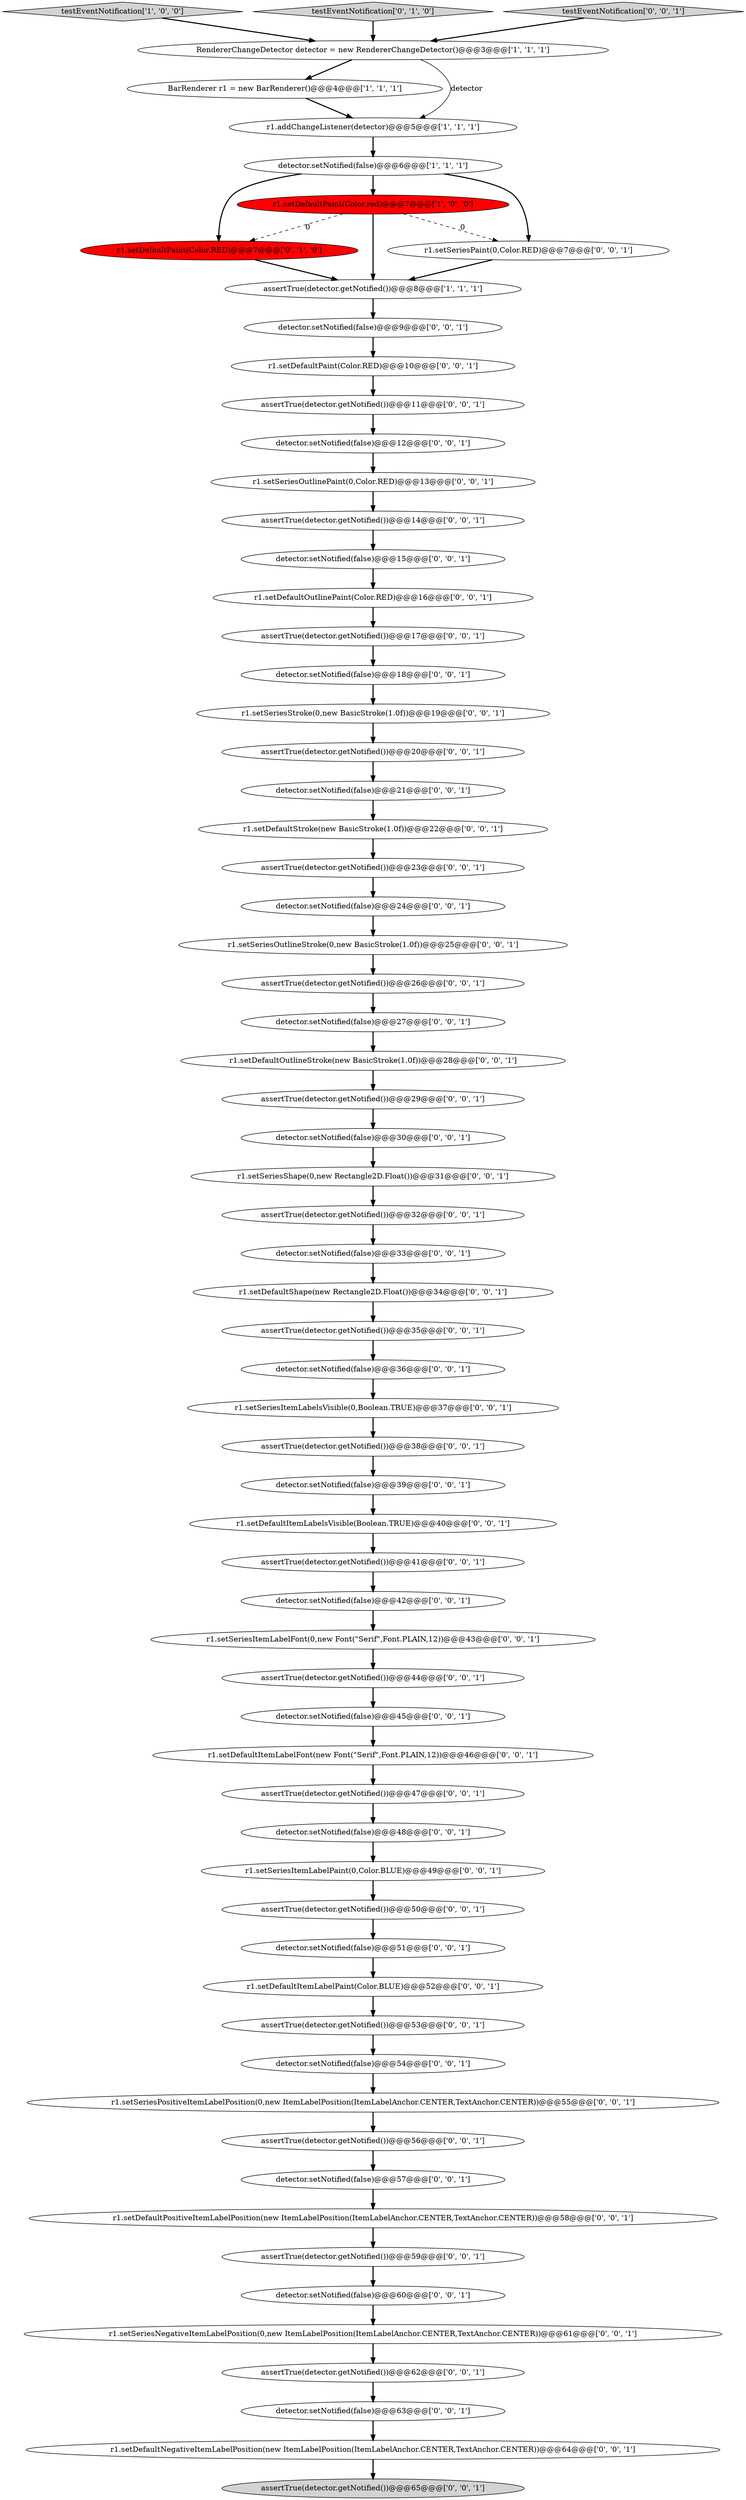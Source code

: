 digraph {
30 [style = filled, label = "detector.setNotified(false)@@@27@@@['0', '0', '1']", fillcolor = white, shape = ellipse image = "AAA0AAABBB3BBB"];
48 [style = filled, label = "detector.setNotified(false)@@@9@@@['0', '0', '1']", fillcolor = white, shape = ellipse image = "AAA0AAABBB3BBB"];
25 [style = filled, label = "assertTrue(detector.getNotified())@@@62@@@['0', '0', '1']", fillcolor = white, shape = ellipse image = "AAA0AAABBB3BBB"];
36 [style = filled, label = "detector.setNotified(false)@@@30@@@['0', '0', '1']", fillcolor = white, shape = ellipse image = "AAA0AAABBB3BBB"];
31 [style = filled, label = "detector.setNotified(false)@@@48@@@['0', '0', '1']", fillcolor = white, shape = ellipse image = "AAA0AAABBB3BBB"];
39 [style = filled, label = "r1.setDefaultItemLabelsVisible(Boolean.TRUE)@@@40@@@['0', '0', '1']", fillcolor = white, shape = ellipse image = "AAA0AAABBB3BBB"];
61 [style = filled, label = "r1.setDefaultPaint(Color.RED)@@@10@@@['0', '0', '1']", fillcolor = white, shape = ellipse image = "AAA0AAABBB3BBB"];
64 [style = filled, label = "assertTrue(detector.getNotified())@@@29@@@['0', '0', '1']", fillcolor = white, shape = ellipse image = "AAA0AAABBB3BBB"];
33 [style = filled, label = "detector.setNotified(false)@@@15@@@['0', '0', '1']", fillcolor = white, shape = ellipse image = "AAA0AAABBB3BBB"];
63 [style = filled, label = "assertTrue(detector.getNotified())@@@17@@@['0', '0', '1']", fillcolor = white, shape = ellipse image = "AAA0AAABBB3BBB"];
34 [style = filled, label = "detector.setNotified(false)@@@33@@@['0', '0', '1']", fillcolor = white, shape = ellipse image = "AAA0AAABBB3BBB"];
60 [style = filled, label = "assertTrue(detector.getNotified())@@@38@@@['0', '0', '1']", fillcolor = white, shape = ellipse image = "AAA0AAABBB3BBB"];
38 [style = filled, label = "detector.setNotified(false)@@@57@@@['0', '0', '1']", fillcolor = white, shape = ellipse image = "AAA0AAABBB3BBB"];
14 [style = filled, label = "detector.setNotified(false)@@@21@@@['0', '0', '1']", fillcolor = white, shape = ellipse image = "AAA0AAABBB3BBB"];
16 [style = filled, label = "assertTrue(detector.getNotified())@@@32@@@['0', '0', '1']", fillcolor = white, shape = ellipse image = "AAA0AAABBB3BBB"];
47 [style = filled, label = "detector.setNotified(false)@@@51@@@['0', '0', '1']", fillcolor = white, shape = ellipse image = "AAA0AAABBB3BBB"];
8 [style = filled, label = "r1.setDefaultPaint(Color.RED)@@@7@@@['0', '1', '0']", fillcolor = red, shape = ellipse image = "AAA1AAABBB2BBB"];
41 [style = filled, label = "r1.setDefaultNegativeItemLabelPosition(new ItemLabelPosition(ItemLabelAnchor.CENTER,TextAnchor.CENTER))@@@64@@@['0', '0', '1']", fillcolor = white, shape = ellipse image = "AAA0AAABBB3BBB"];
46 [style = filled, label = "assertTrue(detector.getNotified())@@@11@@@['0', '0', '1']", fillcolor = white, shape = ellipse image = "AAA0AAABBB3BBB"];
45 [style = filled, label = "detector.setNotified(false)@@@39@@@['0', '0', '1']", fillcolor = white, shape = ellipse image = "AAA0AAABBB3BBB"];
49 [style = filled, label = "r1.setSeriesOutlineStroke(0,new BasicStroke(1.0f))@@@25@@@['0', '0', '1']", fillcolor = white, shape = ellipse image = "AAA0AAABBB3BBB"];
0 [style = filled, label = "r1.setDefaultPaint(Color.red)@@@7@@@['1', '0', '0']", fillcolor = red, shape = ellipse image = "AAA1AAABBB1BBB"];
56 [style = filled, label = "assertTrue(detector.getNotified())@@@50@@@['0', '0', '1']", fillcolor = white, shape = ellipse image = "AAA0AAABBB3BBB"];
42 [style = filled, label = "assertTrue(detector.getNotified())@@@20@@@['0', '0', '1']", fillcolor = white, shape = ellipse image = "AAA0AAABBB3BBB"];
37 [style = filled, label = "detector.setNotified(false)@@@54@@@['0', '0', '1']", fillcolor = white, shape = ellipse image = "AAA0AAABBB3BBB"];
35 [style = filled, label = "r1.setSeriesItemLabelFont(0,new Font(\"Serif\",Font.PLAIN,12))@@@43@@@['0', '0', '1']", fillcolor = white, shape = ellipse image = "AAA0AAABBB3BBB"];
50 [style = filled, label = "detector.setNotified(false)@@@36@@@['0', '0', '1']", fillcolor = white, shape = ellipse image = "AAA0AAABBB3BBB"];
53 [style = filled, label = "r1.setDefaultItemLabelFont(new Font(\"Serif\",Font.PLAIN,12))@@@46@@@['0', '0', '1']", fillcolor = white, shape = ellipse image = "AAA0AAABBB3BBB"];
43 [style = filled, label = "assertTrue(detector.getNotified())@@@14@@@['0', '0', '1']", fillcolor = white, shape = ellipse image = "AAA0AAABBB3BBB"];
55 [style = filled, label = "detector.setNotified(false)@@@63@@@['0', '0', '1']", fillcolor = white, shape = ellipse image = "AAA0AAABBB3BBB"];
58 [style = filled, label = "r1.setDefaultOutlineStroke(new BasicStroke(1.0f))@@@28@@@['0', '0', '1']", fillcolor = white, shape = ellipse image = "AAA0AAABBB3BBB"];
66 [style = filled, label = "r1.setSeriesItemLabelsVisible(0,Boolean.TRUE)@@@37@@@['0', '0', '1']", fillcolor = white, shape = ellipse image = "AAA0AAABBB3BBB"];
11 [style = filled, label = "detector.setNotified(false)@@@45@@@['0', '0', '1']", fillcolor = white, shape = ellipse image = "AAA0AAABBB3BBB"];
2 [style = filled, label = "testEventNotification['1', '0', '0']", fillcolor = lightgray, shape = diamond image = "AAA0AAABBB1BBB"];
5 [style = filled, label = "BarRenderer r1 = new BarRenderer()@@@4@@@['1', '1', '1']", fillcolor = white, shape = ellipse image = "AAA0AAABBB1BBB"];
27 [style = filled, label = "assertTrue(detector.getNotified())@@@47@@@['0', '0', '1']", fillcolor = white, shape = ellipse image = "AAA0AAABBB3BBB"];
17 [style = filled, label = "assertTrue(detector.getNotified())@@@65@@@['0', '0', '1']", fillcolor = lightgray, shape = ellipse image = "AAA0AAABBB3BBB"];
21 [style = filled, label = "assertTrue(detector.getNotified())@@@35@@@['0', '0', '1']", fillcolor = white, shape = ellipse image = "AAA0AAABBB3BBB"];
59 [style = filled, label = "detector.setNotified(false)@@@18@@@['0', '0', '1']", fillcolor = white, shape = ellipse image = "AAA0AAABBB3BBB"];
18 [style = filled, label = "assertTrue(detector.getNotified())@@@44@@@['0', '0', '1']", fillcolor = white, shape = ellipse image = "AAA0AAABBB3BBB"];
13 [style = filled, label = "r1.setSeriesOutlinePaint(0,Color.RED)@@@13@@@['0', '0', '1']", fillcolor = white, shape = ellipse image = "AAA0AAABBB3BBB"];
28 [style = filled, label = "assertTrue(detector.getNotified())@@@26@@@['0', '0', '1']", fillcolor = white, shape = ellipse image = "AAA0AAABBB3BBB"];
10 [style = filled, label = "detector.setNotified(false)@@@12@@@['0', '0', '1']", fillcolor = white, shape = ellipse image = "AAA0AAABBB3BBB"];
52 [style = filled, label = "r1.setSeriesShape(0,new Rectangle2D.Float())@@@31@@@['0', '0', '1']", fillcolor = white, shape = ellipse image = "AAA0AAABBB3BBB"];
6 [style = filled, label = "assertTrue(detector.getNotified())@@@8@@@['1', '1', '1']", fillcolor = white, shape = ellipse image = "AAA0AAABBB1BBB"];
4 [style = filled, label = "RendererChangeDetector detector = new RendererChangeDetector()@@@3@@@['1', '1', '1']", fillcolor = white, shape = ellipse image = "AAA0AAABBB1BBB"];
3 [style = filled, label = "r1.addChangeListener(detector)@@@5@@@['1', '1', '1']", fillcolor = white, shape = ellipse image = "AAA0AAABBB1BBB"];
65 [style = filled, label = "r1.setDefaultShape(new Rectangle2D.Float())@@@34@@@['0', '0', '1']", fillcolor = white, shape = ellipse image = "AAA0AAABBB3BBB"];
15 [style = filled, label = "assertTrue(detector.getNotified())@@@56@@@['0', '0', '1']", fillcolor = white, shape = ellipse image = "AAA0AAABBB3BBB"];
7 [style = filled, label = "testEventNotification['0', '1', '0']", fillcolor = lightgray, shape = diamond image = "AAA0AAABBB2BBB"];
62 [style = filled, label = "r1.setSeriesPositiveItemLabelPosition(0,new ItemLabelPosition(ItemLabelAnchor.CENTER,TextAnchor.CENTER))@@@55@@@['0', '0', '1']", fillcolor = white, shape = ellipse image = "AAA0AAABBB3BBB"];
1 [style = filled, label = "detector.setNotified(false)@@@6@@@['1', '1', '1']", fillcolor = white, shape = ellipse image = "AAA0AAABBB1BBB"];
29 [style = filled, label = "r1.setSeriesNegativeItemLabelPosition(0,new ItemLabelPosition(ItemLabelAnchor.CENTER,TextAnchor.CENTER))@@@61@@@['0', '0', '1']", fillcolor = white, shape = ellipse image = "AAA0AAABBB3BBB"];
32 [style = filled, label = "r1.setDefaultPositiveItemLabelPosition(new ItemLabelPosition(ItemLabelAnchor.CENTER,TextAnchor.CENTER))@@@58@@@['0', '0', '1']", fillcolor = white, shape = ellipse image = "AAA0AAABBB3BBB"];
51 [style = filled, label = "detector.setNotified(false)@@@60@@@['0', '0', '1']", fillcolor = white, shape = ellipse image = "AAA0AAABBB3BBB"];
67 [style = filled, label = "assertTrue(detector.getNotified())@@@59@@@['0', '0', '1']", fillcolor = white, shape = ellipse image = "AAA0AAABBB3BBB"];
40 [style = filled, label = "detector.setNotified(false)@@@42@@@['0', '0', '1']", fillcolor = white, shape = ellipse image = "AAA0AAABBB3BBB"];
57 [style = filled, label = "r1.setSeriesPaint(0,Color.RED)@@@7@@@['0', '0', '1']", fillcolor = white, shape = ellipse image = "AAA0AAABBB3BBB"];
22 [style = filled, label = "r1.setDefaultOutlinePaint(Color.RED)@@@16@@@['0', '0', '1']", fillcolor = white, shape = ellipse image = "AAA0AAABBB3BBB"];
44 [style = filled, label = "assertTrue(detector.getNotified())@@@41@@@['0', '0', '1']", fillcolor = white, shape = ellipse image = "AAA0AAABBB3BBB"];
9 [style = filled, label = "r1.setSeriesStroke(0,new BasicStroke(1.0f))@@@19@@@['0', '0', '1']", fillcolor = white, shape = ellipse image = "AAA0AAABBB3BBB"];
12 [style = filled, label = "r1.setSeriesItemLabelPaint(0,Color.BLUE)@@@49@@@['0', '0', '1']", fillcolor = white, shape = ellipse image = "AAA0AAABBB3BBB"];
20 [style = filled, label = "assertTrue(detector.getNotified())@@@23@@@['0', '0', '1']", fillcolor = white, shape = ellipse image = "AAA0AAABBB3BBB"];
26 [style = filled, label = "testEventNotification['0', '0', '1']", fillcolor = lightgray, shape = diamond image = "AAA0AAABBB3BBB"];
24 [style = filled, label = "r1.setDefaultItemLabelPaint(Color.BLUE)@@@52@@@['0', '0', '1']", fillcolor = white, shape = ellipse image = "AAA0AAABBB3BBB"];
23 [style = filled, label = "r1.setDefaultStroke(new BasicStroke(1.0f))@@@22@@@['0', '0', '1']", fillcolor = white, shape = ellipse image = "AAA0AAABBB3BBB"];
54 [style = filled, label = "assertTrue(detector.getNotified())@@@53@@@['0', '0', '1']", fillcolor = white, shape = ellipse image = "AAA0AAABBB3BBB"];
19 [style = filled, label = "detector.setNotified(false)@@@24@@@['0', '0', '1']", fillcolor = white, shape = ellipse image = "AAA0AAABBB3BBB"];
5->3 [style = bold, label=""];
64->36 [style = bold, label=""];
15->38 [style = bold, label=""];
23->20 [style = bold, label=""];
1->8 [style = bold, label=""];
40->35 [style = bold, label=""];
9->42 [style = bold, label=""];
39->44 [style = bold, label=""];
3->1 [style = bold, label=""];
28->30 [style = bold, label=""];
63->59 [style = bold, label=""];
35->18 [style = bold, label=""];
0->6 [style = bold, label=""];
55->41 [style = bold, label=""];
36->52 [style = bold, label=""];
25->55 [style = bold, label=""];
18->11 [style = bold, label=""];
59->9 [style = bold, label=""];
46->10 [style = bold, label=""];
44->40 [style = bold, label=""];
49->28 [style = bold, label=""];
16->34 [style = bold, label=""];
27->31 [style = bold, label=""];
29->25 [style = bold, label=""];
0->57 [style = dashed, label="0"];
8->6 [style = bold, label=""];
1->0 [style = bold, label=""];
7->4 [style = bold, label=""];
48->61 [style = bold, label=""];
61->46 [style = bold, label=""];
30->58 [style = bold, label=""];
2->4 [style = bold, label=""];
26->4 [style = bold, label=""];
65->21 [style = bold, label=""];
31->12 [style = bold, label=""];
34->65 [style = bold, label=""];
56->47 [style = bold, label=""];
42->14 [style = bold, label=""];
24->54 [style = bold, label=""];
60->45 [style = bold, label=""];
11->53 [style = bold, label=""];
53->27 [style = bold, label=""];
38->32 [style = bold, label=""];
51->29 [style = bold, label=""];
32->67 [style = bold, label=""];
41->17 [style = bold, label=""];
1->57 [style = bold, label=""];
10->13 [style = bold, label=""];
14->23 [style = bold, label=""];
52->16 [style = bold, label=""];
19->49 [style = bold, label=""];
12->56 [style = bold, label=""];
47->24 [style = bold, label=""];
13->43 [style = bold, label=""];
37->62 [style = bold, label=""];
54->37 [style = bold, label=""];
57->6 [style = bold, label=""];
22->63 [style = bold, label=""];
43->33 [style = bold, label=""];
0->8 [style = dashed, label="0"];
50->66 [style = bold, label=""];
66->60 [style = bold, label=""];
67->51 [style = bold, label=""];
4->3 [style = solid, label="detector"];
62->15 [style = bold, label=""];
20->19 [style = bold, label=""];
58->64 [style = bold, label=""];
4->5 [style = bold, label=""];
21->50 [style = bold, label=""];
33->22 [style = bold, label=""];
45->39 [style = bold, label=""];
6->48 [style = bold, label=""];
}

